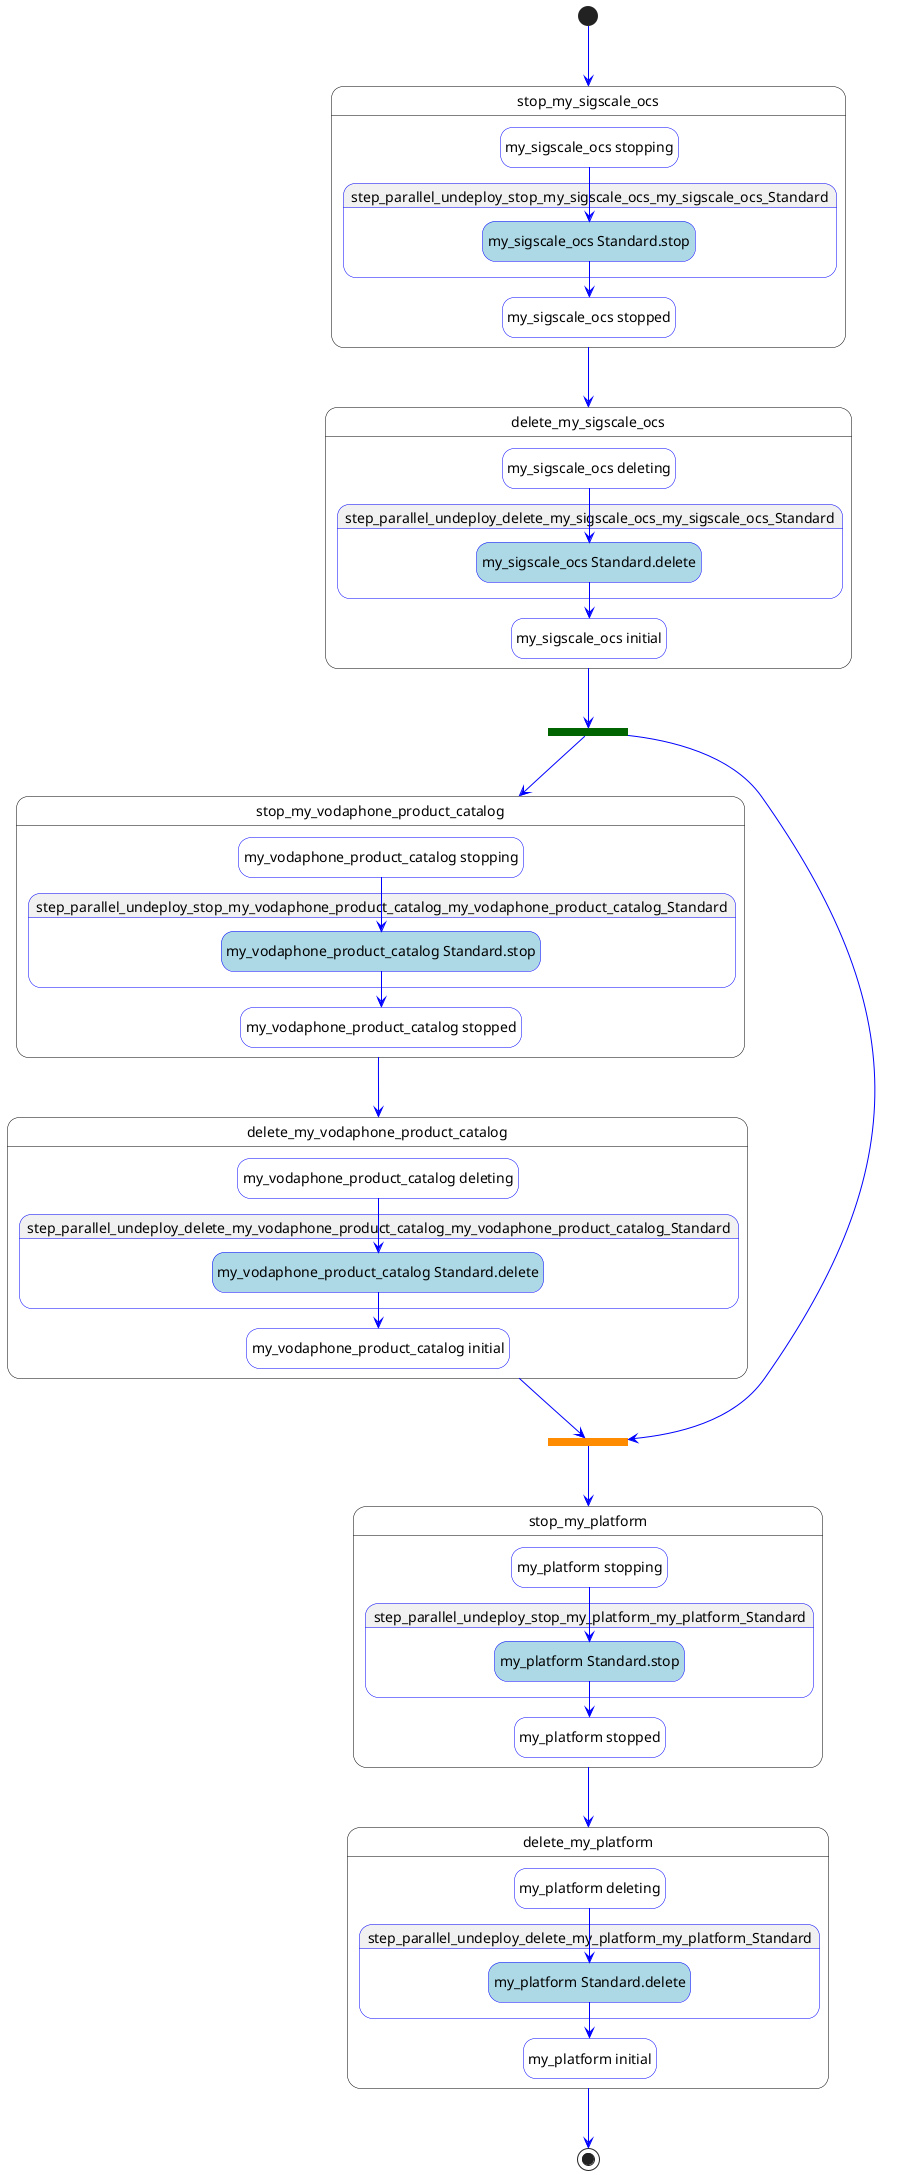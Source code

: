 @startuml
hide empty description
skinparam shadowing false
skinparam state {
  ArrowColor blue
  BorderColor blue
  EndColor black
  StartColor green
  BackGroundColor<< step >> white
  BorderColor<< step >> black
  BackGroundColor<< delegate >> lightgrey
  BackGroundColor<< set_state >> white
  BackGroundColor<< call_operation >> lightblue
  BackGroundColor<< inline >> white
}
skinparam ActivityBarColor<<fork>> DarkGreen
skinparam ActivityBarColor<<join>> DarkOrange

state "stop_my_platform" as step_parallel_undeploy_stop_my_platform << step >> {
  state "my_platform stopping" as step_parallel_undeploy_stop_my_platform_my_platform_stopping << set_state >>
  state "my_platform Standard.stop" as step_parallel_undeploy_stop_my_platform_my_platform_Standard.stop << call_operation >>
  state "my_platform stopped" as step_parallel_undeploy_stop_my_platform_my_platform_stopped << set_state >>
  step_parallel_undeploy_stop_my_platform_my_platform_stopping --> step_parallel_undeploy_stop_my_platform_my_platform_Standard.stop
  step_parallel_undeploy_stop_my_platform_my_platform_Standard.stop --> step_parallel_undeploy_stop_my_platform_my_platform_stopped
}
state "delete_my_platform" as step_parallel_undeploy_delete_my_platform << step >> {
  state "my_platform deleting" as step_parallel_undeploy_delete_my_platform_my_platform_deleting << set_state >>
  state "my_platform Standard.delete" as step_parallel_undeploy_delete_my_platform_my_platform_Standard.delete << call_operation >>
  state "my_platform initial" as step_parallel_undeploy_delete_my_platform_my_platform_initial << set_state >>
  step_parallel_undeploy_delete_my_platform_my_platform_deleting --> step_parallel_undeploy_delete_my_platform_my_platform_Standard.delete
  step_parallel_undeploy_delete_my_platform_my_platform_Standard.delete --> step_parallel_undeploy_delete_my_platform_my_platform_initial
}
state "stop_my_sigscale_ocs" as step_parallel_undeploy_stop_my_sigscale_ocs << step >> {
  state "my_sigscale_ocs stopping" as step_parallel_undeploy_stop_my_sigscale_ocs_my_sigscale_ocs_stopping << set_state >>
  state "my_sigscale_ocs Standard.stop" as step_parallel_undeploy_stop_my_sigscale_ocs_my_sigscale_ocs_Standard.stop << call_operation >>
  state "my_sigscale_ocs stopped" as step_parallel_undeploy_stop_my_sigscale_ocs_my_sigscale_ocs_stopped << set_state >>
  step_parallel_undeploy_stop_my_sigscale_ocs_my_sigscale_ocs_stopping --> step_parallel_undeploy_stop_my_sigscale_ocs_my_sigscale_ocs_Standard.stop
  step_parallel_undeploy_stop_my_sigscale_ocs_my_sigscale_ocs_Standard.stop --> step_parallel_undeploy_stop_my_sigscale_ocs_my_sigscale_ocs_stopped
}
state "delete_my_sigscale_ocs" as step_parallel_undeploy_delete_my_sigscale_ocs << step >> {
  state "my_sigscale_ocs deleting" as step_parallel_undeploy_delete_my_sigscale_ocs_my_sigscale_ocs_deleting << set_state >>
  state "my_sigscale_ocs Standard.delete" as step_parallel_undeploy_delete_my_sigscale_ocs_my_sigscale_ocs_Standard.delete << call_operation >>
  state "my_sigscale_ocs initial" as step_parallel_undeploy_delete_my_sigscale_ocs_my_sigscale_ocs_initial << set_state >>
  step_parallel_undeploy_delete_my_sigscale_ocs_my_sigscale_ocs_deleting --> step_parallel_undeploy_delete_my_sigscale_ocs_my_sigscale_ocs_Standard.delete
  step_parallel_undeploy_delete_my_sigscale_ocs_my_sigscale_ocs_Standard.delete --> step_parallel_undeploy_delete_my_sigscale_ocs_my_sigscale_ocs_initial
}
state "stop_my_vodaphone_product_catalog" as step_parallel_undeploy_stop_my_vodaphone_product_catalog << step >> {
  state "my_vodaphone_product_catalog stopping" as step_parallel_undeploy_stop_my_vodaphone_product_catalog_my_vodaphone_product_catalog_stopping << set_state >>
  state "my_vodaphone_product_catalog Standard.stop" as step_parallel_undeploy_stop_my_vodaphone_product_catalog_my_vodaphone_product_catalog_Standard.stop << call_operation >>
  state "my_vodaphone_product_catalog stopped" as step_parallel_undeploy_stop_my_vodaphone_product_catalog_my_vodaphone_product_catalog_stopped << set_state >>
  step_parallel_undeploy_stop_my_vodaphone_product_catalog_my_vodaphone_product_catalog_stopping --> step_parallel_undeploy_stop_my_vodaphone_product_catalog_my_vodaphone_product_catalog_Standard.stop
  step_parallel_undeploy_stop_my_vodaphone_product_catalog_my_vodaphone_product_catalog_Standard.stop --> step_parallel_undeploy_stop_my_vodaphone_product_catalog_my_vodaphone_product_catalog_stopped
}
state "delete_my_vodaphone_product_catalog" as step_parallel_undeploy_delete_my_vodaphone_product_catalog << step >> {
  state "my_vodaphone_product_catalog deleting" as step_parallel_undeploy_delete_my_vodaphone_product_catalog_my_vodaphone_product_catalog_deleting << set_state >>
  state "my_vodaphone_product_catalog Standard.delete" as step_parallel_undeploy_delete_my_vodaphone_product_catalog_my_vodaphone_product_catalog_Standard.delete << call_operation >>
  state "my_vodaphone_product_catalog initial" as step_parallel_undeploy_delete_my_vodaphone_product_catalog_my_vodaphone_product_catalog_initial << set_state >>
  step_parallel_undeploy_delete_my_vodaphone_product_catalog_my_vodaphone_product_catalog_deleting --> step_parallel_undeploy_delete_my_vodaphone_product_catalog_my_vodaphone_product_catalog_Standard.delete
  step_parallel_undeploy_delete_my_vodaphone_product_catalog_my_vodaphone_product_catalog_Standard.delete --> step_parallel_undeploy_delete_my_vodaphone_product_catalog_my_vodaphone_product_catalog_initial
}
  state step_parallel_undeploy_stop_my_platform_join <<join>>
  step_parallel_undeploy_stop_my_platform_join --> step_parallel_undeploy_stop_my_platform
step_parallel_undeploy_stop_my_platform --> step_parallel_undeploy_delete_my_platform
step_parallel_undeploy_stop_my_sigscale_ocs --> step_parallel_undeploy_delete_my_sigscale_ocs
state step_parallel_undeploy_delete_my_sigscale_ocs_fork <<fork>>
step_parallel_undeploy_delete_my_sigscale_ocs --> step_parallel_undeploy_delete_my_sigscale_ocs_fork
step_parallel_undeploy_delete_my_sigscale_ocs_fork --> step_parallel_undeploy_stop_my_platform_join
step_parallel_undeploy_delete_my_sigscale_ocs_fork --> step_parallel_undeploy_stop_my_vodaphone_product_catalog
step_parallel_undeploy_stop_my_vodaphone_product_catalog --> step_parallel_undeploy_delete_my_vodaphone_product_catalog
step_parallel_undeploy_delete_my_vodaphone_product_catalog --> step_parallel_undeploy_stop_my_platform_join
[*] --> step_parallel_undeploy_stop_my_sigscale_ocs
step_parallel_undeploy_delete_my_platform --> [*]
@enduml
